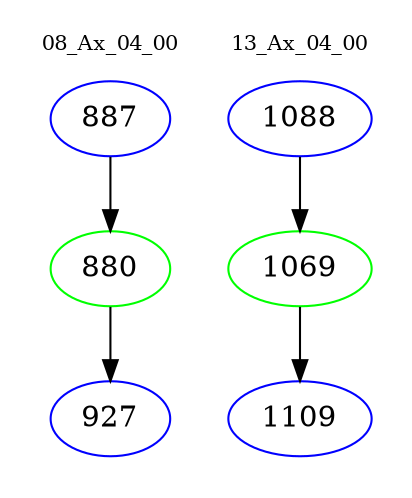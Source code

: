 digraph{
subgraph cluster_0 {
color = white
label = "08_Ax_04_00";
fontsize=10;
T0_887 [label="887", color="blue"]
T0_887 -> T0_880 [color="black"]
T0_880 [label="880", color="green"]
T0_880 -> T0_927 [color="black"]
T0_927 [label="927", color="blue"]
}
subgraph cluster_1 {
color = white
label = "13_Ax_04_00";
fontsize=10;
T1_1088 [label="1088", color="blue"]
T1_1088 -> T1_1069 [color="black"]
T1_1069 [label="1069", color="green"]
T1_1069 -> T1_1109 [color="black"]
T1_1109 [label="1109", color="blue"]
}
}
